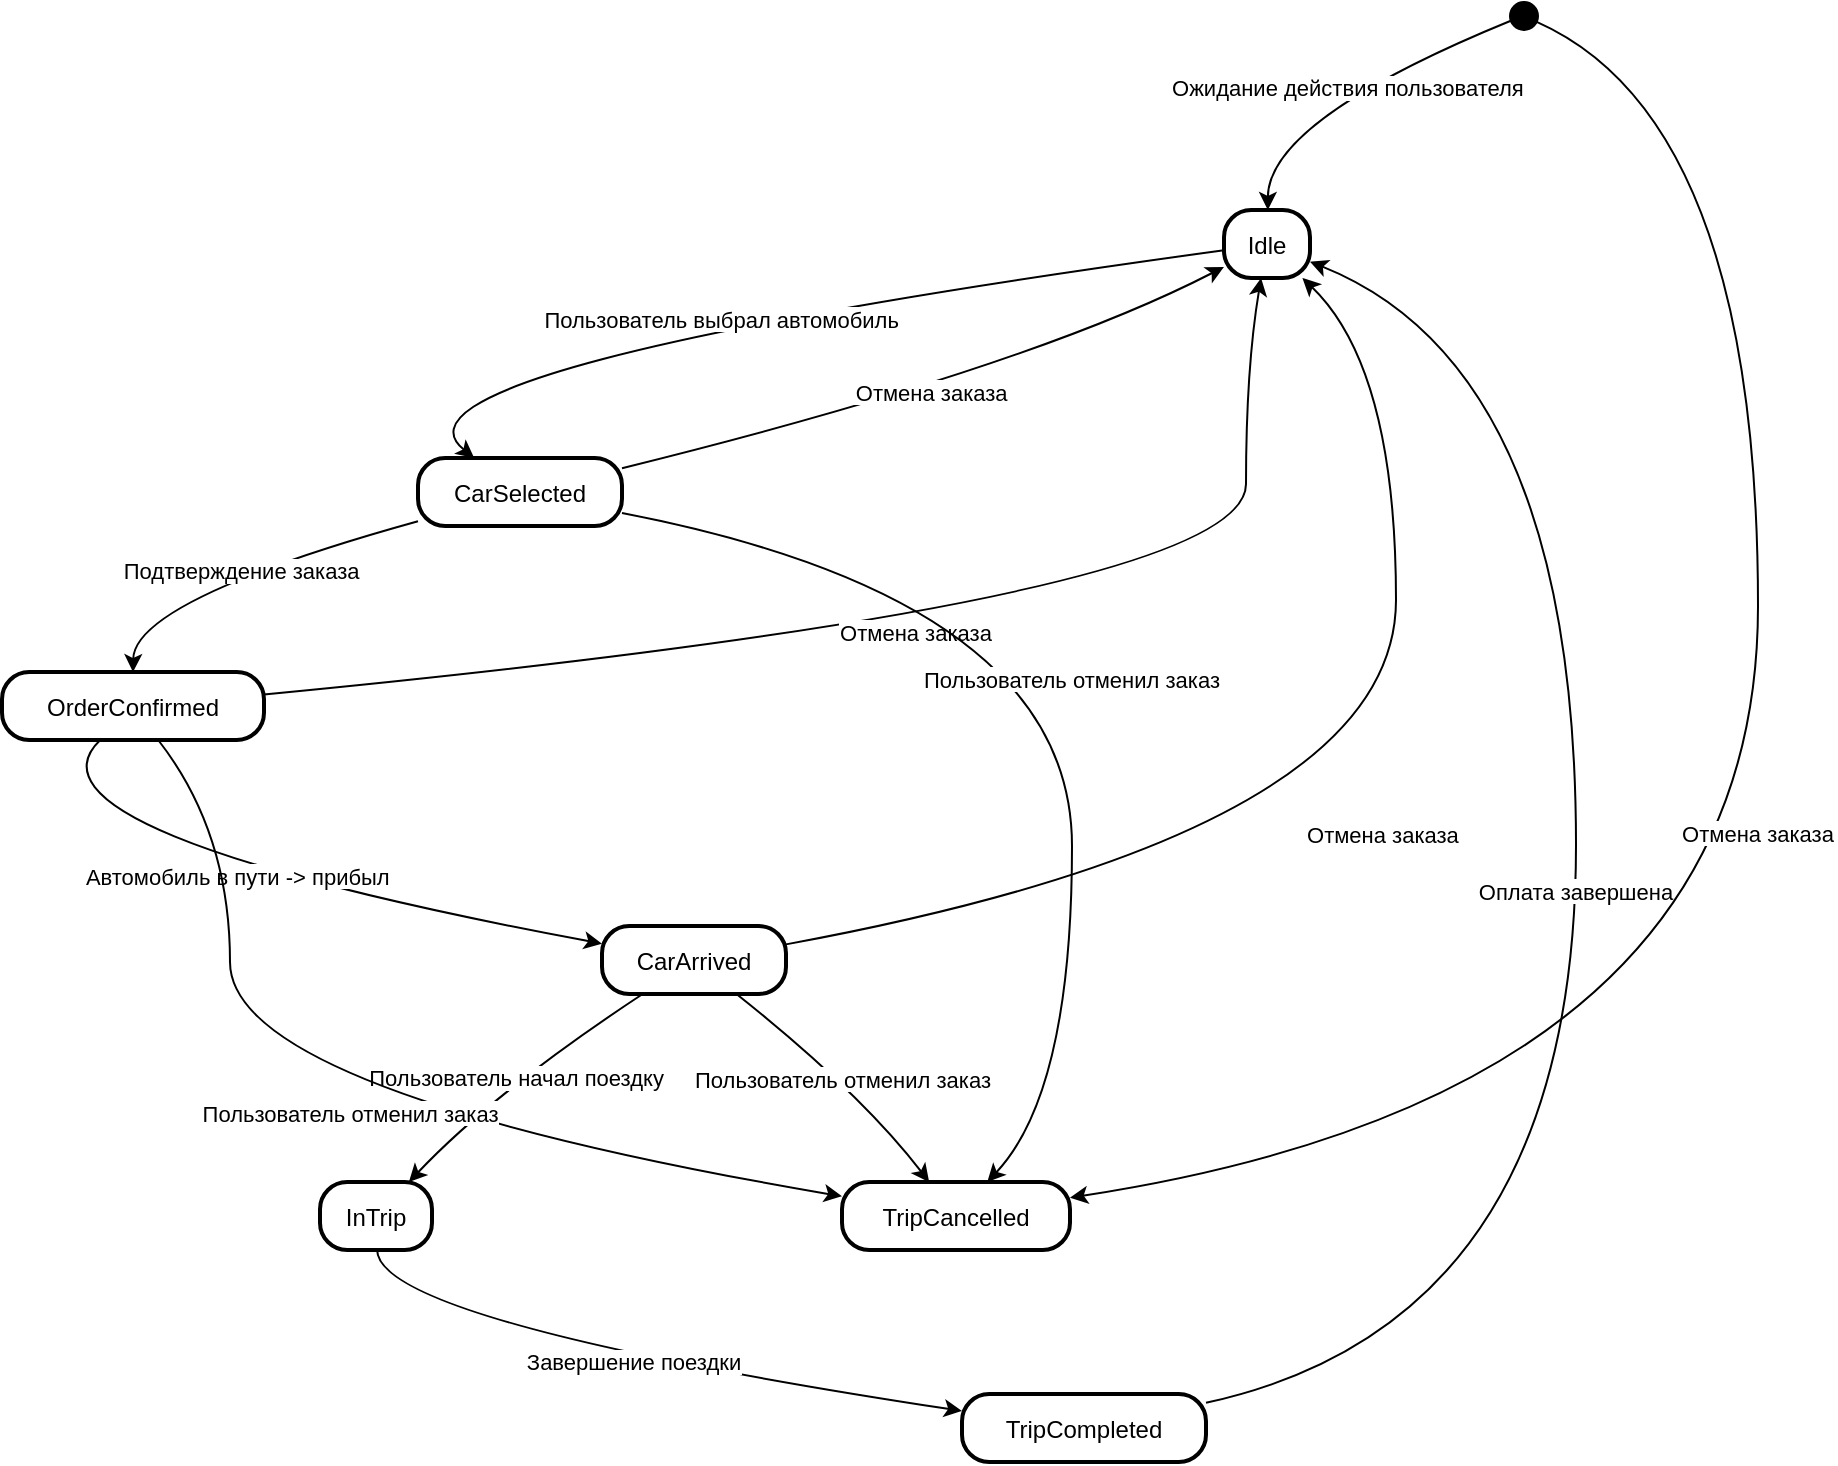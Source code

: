 <mxfile version="24.9.1" pages="3">
  <diagram name="Практика-1" id="122z7MREErQdRvdp1z4e">
    <mxGraphModel dx="1500" dy="757" grid="1" gridSize="10" guides="1" tooltips="1" connect="1" arrows="1" fold="1" page="1" pageScale="1" pageWidth="827" pageHeight="1169" math="0" shadow="0">
      <root>
        <mxCell id="0" />
        <mxCell id="1" parent="0" />
        <mxCell id="5tgRRDZadM1efnkEL21n-1" value="" style="ellipse;fillColor=strokeColor;" vertex="1" parent="1">
          <mxGeometry x="774" y="80" width="14" height="14" as="geometry" />
        </mxCell>
        <mxCell id="5tgRRDZadM1efnkEL21n-2" value="Idle" style="rounded=1;arcSize=40;strokeWidth=2" vertex="1" parent="1">
          <mxGeometry x="631" y="184" width="43" height="34" as="geometry" />
        </mxCell>
        <mxCell id="5tgRRDZadM1efnkEL21n-3" value="CarSelected" style="rounded=1;arcSize=40;strokeWidth=2" vertex="1" parent="1">
          <mxGeometry x="228" y="308" width="102" height="34" as="geometry" />
        </mxCell>
        <mxCell id="5tgRRDZadM1efnkEL21n-4" value="OrderConfirmed" style="rounded=1;arcSize=40;strokeWidth=2" vertex="1" parent="1">
          <mxGeometry x="20" y="415" width="131" height="34" as="geometry" />
        </mxCell>
        <mxCell id="5tgRRDZadM1efnkEL21n-5" value="CarArrived" style="rounded=1;arcSize=40;strokeWidth=2" vertex="1" parent="1">
          <mxGeometry x="320" y="542" width="92" height="34" as="geometry" />
        </mxCell>
        <mxCell id="5tgRRDZadM1efnkEL21n-6" value="InTrip" style="rounded=1;arcSize=40;strokeWidth=2" vertex="1" parent="1">
          <mxGeometry x="179" y="670" width="56" height="34" as="geometry" />
        </mxCell>
        <mxCell id="5tgRRDZadM1efnkEL21n-7" value="TripCompleted" style="rounded=1;arcSize=40;strokeWidth=2" vertex="1" parent="1">
          <mxGeometry x="500" y="776" width="122" height="34" as="geometry" />
        </mxCell>
        <mxCell id="5tgRRDZadM1efnkEL21n-8" value="TripCancelled" style="rounded=1;arcSize=40;strokeWidth=2" vertex="1" parent="1">
          <mxGeometry x="440" y="670" width="114" height="34" as="geometry" />
        </mxCell>
        <mxCell id="5tgRRDZadM1efnkEL21n-9" value="Ожидание действия пользователя" style="curved=1;startArrow=none;;exitX=-0.02;exitY=0.7;entryX=0.51;entryY=0;rounded=0;" edge="1" parent="1" source="5tgRRDZadM1efnkEL21n-1" target="5tgRRDZadM1efnkEL21n-2">
          <mxGeometry relative="1" as="geometry">
            <Array as="points">
              <mxPoint x="653" y="139" />
            </Array>
          </mxGeometry>
        </mxCell>
        <mxCell id="5tgRRDZadM1efnkEL21n-10" value="Пользователь выбрал автомобиль" style="curved=1;startArrow=none;;exitX=0.01;exitY=0.59;entryX=0.28;entryY=0.01;rounded=0;" edge="1" parent="1" source="5tgRRDZadM1efnkEL21n-2" target="5tgRRDZadM1efnkEL21n-3">
          <mxGeometry relative="1" as="geometry">
            <Array as="points">
              <mxPoint x="200" y="263" />
            </Array>
          </mxGeometry>
        </mxCell>
        <mxCell id="5tgRRDZadM1efnkEL21n-11" value="Отмена заказа" style="curved=1;startArrow=none;;exitX=1;exitY=0.15;entryX=0.01;entryY=0.83;rounded=0;" edge="1" parent="1" source="5tgRRDZadM1efnkEL21n-3" target="5tgRRDZadM1efnkEL21n-2">
          <mxGeometry relative="1" as="geometry">
            <Array as="points">
              <mxPoint x="533" y="263" />
            </Array>
          </mxGeometry>
        </mxCell>
        <mxCell id="5tgRRDZadM1efnkEL21n-12" value="Подтверждение заказа" style="curved=1;startArrow=none;;exitX=0;exitY=0.93;entryX=0.5;entryY=0.01;rounded=0;" edge="1" parent="1" source="5tgRRDZadM1efnkEL21n-3" target="5tgRRDZadM1efnkEL21n-4">
          <mxGeometry relative="1" as="geometry">
            <Array as="points">
              <mxPoint x="86" y="379" />
            </Array>
          </mxGeometry>
        </mxCell>
        <mxCell id="5tgRRDZadM1efnkEL21n-13" value="Отмена заказа" style="curved=1;startArrow=none;;exitX=1;exitY=0.33;entryX=0.43;entryY=1.01;rounded=0;" edge="1" parent="1" source="5tgRRDZadM1efnkEL21n-4" target="5tgRRDZadM1efnkEL21n-2">
          <mxGeometry relative="1" as="geometry">
            <Array as="points">
              <mxPoint x="642" y="379" />
              <mxPoint x="642" y="263" />
            </Array>
          </mxGeometry>
        </mxCell>
        <mxCell id="5tgRRDZadM1efnkEL21n-14" value="Автомобиль в пути -&gt; прибыл" style="curved=1;startArrow=none;;exitX=0.37;exitY=1.02;entryX=0;entryY=0.26;rounded=0;" edge="1" parent="1" source="5tgRRDZadM1efnkEL21n-4" target="5tgRRDZadM1efnkEL21n-5">
          <mxGeometry relative="1" as="geometry">
            <Array as="points">
              <mxPoint x="21" y="495" />
            </Array>
          </mxGeometry>
        </mxCell>
        <mxCell id="5tgRRDZadM1efnkEL21n-15" value="Отмена заказа" style="curved=1;startArrow=none;;exitX=1;exitY=0.27;entryX=0.92;entryY=1.01;rounded=0;" edge="1" parent="1" source="5tgRRDZadM1efnkEL21n-5" target="5tgRRDZadM1efnkEL21n-2">
          <mxGeometry relative="1" as="geometry">
            <Array as="points">
              <mxPoint x="717" y="495" />
              <mxPoint x="717" y="263" />
            </Array>
          </mxGeometry>
        </mxCell>
        <mxCell id="5tgRRDZadM1efnkEL21n-16" value="Пользователь начал поездку" style="curved=1;startArrow=none;;exitX=0.21;exitY=1.02;entryX=0.8;entryY=-0.01;rounded=0;" edge="1" parent="1" source="5tgRRDZadM1efnkEL21n-5" target="5tgRRDZadM1efnkEL21n-6">
          <mxGeometry relative="1" as="geometry">
            <Array as="points">
              <mxPoint x="266" y="625" />
            </Array>
          </mxGeometry>
        </mxCell>
        <mxCell id="5tgRRDZadM1efnkEL21n-17" value="Завершение поездки" style="curved=1;startArrow=none;;exitX=0.51;exitY=1;entryX=0;entryY=0.25;rounded=0;" edge="1" parent="1" source="5tgRRDZadM1efnkEL21n-6" target="5tgRRDZadM1efnkEL21n-7">
          <mxGeometry relative="1" as="geometry">
            <Array as="points">
              <mxPoint x="208" y="740" />
            </Array>
          </mxGeometry>
        </mxCell>
        <mxCell id="5tgRRDZadM1efnkEL21n-18" value="Оплата завершена" style="curved=1;startArrow=none;;exitX=1;exitY=0.13;entryX=1;entryY=0.76;rounded=0;" edge="1" parent="1" source="5tgRRDZadM1efnkEL21n-7" target="5tgRRDZadM1efnkEL21n-2">
          <mxGeometry relative="1" as="geometry">
            <Array as="points">
              <mxPoint x="807" y="740" />
              <mxPoint x="807" y="263" />
            </Array>
          </mxGeometry>
        </mxCell>
        <mxCell id="5tgRRDZadM1efnkEL21n-19" value="Отмена заказа" style="curved=1;startArrow=none;;exitX=0.98;exitY=0.72;entryX=1;entryY=0.23;rounded=0;" edge="1" parent="1" source="5tgRRDZadM1efnkEL21n-1" target="5tgRRDZadM1efnkEL21n-8">
          <mxGeometry relative="1" as="geometry">
            <Array as="points">
              <mxPoint x="898" y="139" />
              <mxPoint x="898" y="625" />
            </Array>
          </mxGeometry>
        </mxCell>
        <mxCell id="5tgRRDZadM1efnkEL21n-20" value="Пользователь отменил заказ" style="curved=1;startArrow=none;;exitX=1;exitY=0.81;entryX=0.64;entryY=-0.01;rounded=0;" edge="1" parent="1" source="5tgRRDZadM1efnkEL21n-3" target="5tgRRDZadM1efnkEL21n-8">
          <mxGeometry relative="1" as="geometry">
            <Array as="points">
              <mxPoint x="555" y="379" />
              <mxPoint x="555" y="625" />
            </Array>
          </mxGeometry>
        </mxCell>
        <mxCell id="5tgRRDZadM1efnkEL21n-21" value="Пользователь отменил заказ" style="curved=1;startArrow=none;;exitX=0.6;exitY=1.02;entryX=0;entryY=0.21;rounded=0;" edge="1" parent="1" source="5tgRRDZadM1efnkEL21n-4" target="5tgRRDZadM1efnkEL21n-8">
          <mxGeometry relative="1" as="geometry">
            <Array as="points">
              <mxPoint x="134" y="495" />
              <mxPoint x="134" y="625" />
            </Array>
          </mxGeometry>
        </mxCell>
        <mxCell id="5tgRRDZadM1efnkEL21n-22" value="Пользователь отменил заказ" style="curved=1;startArrow=none;;exitX=0.74;exitY=1.02;entryX=0.38;entryY=-0.01;rounded=0;" edge="1" parent="1" source="5tgRRDZadM1efnkEL21n-5" target="5tgRRDZadM1efnkEL21n-8">
          <mxGeometry relative="1" as="geometry">
            <Array as="points">
              <mxPoint x="449" y="625" />
            </Array>
          </mxGeometry>
        </mxCell>
      </root>
    </mxGraphModel>
  </diagram>
  <diagram id="IoLuZPN-O6hQnx18xJdv" name="Практика-2">
    <mxGraphModel dx="1615" dy="1984" grid="1" gridSize="10" guides="1" tooltips="1" connect="1" arrows="1" fold="1" page="1" pageScale="1" pageWidth="827" pageHeight="1169" math="0" shadow="0">
      <root>
        <mxCell id="0" />
        <mxCell id="1" parent="0" />
        <mxCell id="61dhC9XVpTyCcVj-cWyG-1" style="edgeStyle=orthogonalEdgeStyle;rounded=0;orthogonalLoop=1;jettySize=auto;html=1;exitX=1;exitY=0.333;exitDx=0;exitDy=0;exitPerimeter=0;entryX=0;entryY=0.5;entryDx=0;entryDy=0;curved=1;" edge="1" parent="1" source="61dhC9XVpTyCcVj-cWyG-3" target="61dhC9XVpTyCcVj-cWyG-23">
          <mxGeometry relative="1" as="geometry" />
        </mxCell>
        <mxCell id="61dhC9XVpTyCcVj-cWyG-2" style="edgeStyle=orthogonalEdgeStyle;rounded=0;orthogonalLoop=1;jettySize=auto;html=1;exitX=1;exitY=0.333;exitDx=0;exitDy=0;exitPerimeter=0;entryX=0;entryY=0.5;entryDx=0;entryDy=0;curved=1;" edge="1" parent="1" source="61dhC9XVpTyCcVj-cWyG-3" target="61dhC9XVpTyCcVj-cWyG-33">
          <mxGeometry relative="1" as="geometry" />
        </mxCell>
        <mxCell id="61dhC9XVpTyCcVj-cWyG-3" value="Admin" style="shape=umlActor;verticalLabelPosition=bottom;verticalAlign=top;html=1;outlineConnect=0;" vertex="1" parent="1">
          <mxGeometry x="90" y="610" width="30" height="60" as="geometry" />
        </mxCell>
        <mxCell id="61dhC9XVpTyCcVj-cWyG-4" style="edgeStyle=orthogonalEdgeStyle;rounded=0;orthogonalLoop=1;jettySize=auto;html=1;exitX=1;exitY=0.333;exitDx=0;exitDy=0;exitPerimeter=0;entryX=0;entryY=0.5;entryDx=0;entryDy=0;curved=1;" edge="1" parent="1" source="61dhC9XVpTyCcVj-cWyG-5" target="61dhC9XVpTyCcVj-cWyG-21">
          <mxGeometry relative="1" as="geometry" />
        </mxCell>
        <mxCell id="61dhC9XVpTyCcVj-cWyG-5" value="User" style="shape=umlActor;verticalLabelPosition=bottom;verticalAlign=top;html=1;outlineConnect=0;" vertex="1" parent="1">
          <mxGeometry x="160" y="120" width="30" height="60" as="geometry" />
        </mxCell>
        <mxCell id="61dhC9XVpTyCcVj-cWyG-6" style="edgeStyle=orthogonalEdgeStyle;rounded=0;orthogonalLoop=1;jettySize=auto;html=1;exitX=1;exitY=0.333;exitDx=0;exitDy=0;exitPerimeter=0;entryX=0;entryY=0.5;entryDx=0;entryDy=0;curved=1;" edge="1" parent="1" source="61dhC9XVpTyCcVj-cWyG-8" target="61dhC9XVpTyCcVj-cWyG-11">
          <mxGeometry relative="1" as="geometry" />
        </mxCell>
        <mxCell id="61dhC9XVpTyCcVj-cWyG-7" style="edgeStyle=orthogonalEdgeStyle;rounded=0;orthogonalLoop=1;jettySize=auto;html=1;exitX=1;exitY=0.333;exitDx=0;exitDy=0;exitPerimeter=0;entryX=0;entryY=0.5;entryDx=0;entryDy=0;curved=1;" edge="1" parent="1" source="61dhC9XVpTyCcVj-cWyG-8" target="61dhC9XVpTyCcVj-cWyG-12">
          <mxGeometry relative="1" as="geometry" />
        </mxCell>
        <mxCell id="61dhC9XVpTyCcVj-cWyG-8" value="Goste" style="shape=umlActor;verticalLabelPosition=bottom;verticalAlign=top;html=1;outlineConnect=0;" vertex="1" parent="1">
          <mxGeometry x="160" y="10" width="30" height="60" as="geometry" />
        </mxCell>
        <mxCell id="61dhC9XVpTyCcVj-cWyG-9" style="edgeStyle=orthogonalEdgeStyle;rounded=0;orthogonalLoop=1;jettySize=auto;html=1;exitX=0;exitY=0.5;exitDx=0;exitDy=0;entryX=1;entryY=0.5;entryDx=0;entryDy=0;curved=1;dashed=1;dashPattern=8 8;" edge="1" parent="1" source="61dhC9XVpTyCcVj-cWyG-11" target="61dhC9XVpTyCcVj-cWyG-21">
          <mxGeometry relative="1" as="geometry" />
        </mxCell>
        <mxCell id="61dhC9XVpTyCcVj-cWyG-10" value="include" style="edgeLabel;html=1;align=center;verticalAlign=middle;resizable=0;points=[];" vertex="1" connectable="0" parent="61dhC9XVpTyCcVj-cWyG-9">
          <mxGeometry x="-0.057" y="1" relative="1" as="geometry">
            <mxPoint as="offset" />
          </mxGeometry>
        </mxCell>
        <mxCell id="61dhC9XVpTyCcVj-cWyG-11" value="просмотр" style="ellipse;whiteSpace=wrap;html=1;" vertex="1" parent="1">
          <mxGeometry x="580" y="260" width="140" height="70" as="geometry" />
        </mxCell>
        <mxCell id="61dhC9XVpTyCcVj-cWyG-12" value="Регестриция" style="ellipse;whiteSpace=wrap;html=1;" vertex="1" parent="1">
          <mxGeometry x="370" y="-50" width="140" height="70" as="geometry" />
        </mxCell>
        <mxCell id="61dhC9XVpTyCcVj-cWyG-13" style="edgeStyle=orthogonalEdgeStyle;rounded=0;orthogonalLoop=1;jettySize=auto;html=1;exitX=0;exitY=0.5;exitDx=0;exitDy=0;entryX=1;entryY=0.5;entryDx=0;entryDy=0;curved=1;dashed=1;dashPattern=8 8;" edge="1" parent="1" source="61dhC9XVpTyCcVj-cWyG-17" target="61dhC9XVpTyCcVj-cWyG-21">
          <mxGeometry relative="1" as="geometry" />
        </mxCell>
        <mxCell id="61dhC9XVpTyCcVj-cWyG-14" value="include" style="edgeLabel;html=1;align=center;verticalAlign=middle;resizable=0;points=[];" vertex="1" connectable="0" parent="61dhC9XVpTyCcVj-cWyG-13">
          <mxGeometry x="0.14" y="4" relative="1" as="geometry">
            <mxPoint as="offset" />
          </mxGeometry>
        </mxCell>
        <mxCell id="61dhC9XVpTyCcVj-cWyG-15" style="edgeStyle=orthogonalEdgeStyle;rounded=0;orthogonalLoop=1;jettySize=auto;html=1;exitX=1;exitY=0.5;exitDx=0;exitDy=0;entryX=0;entryY=0.5;entryDx=0;entryDy=0;startArrow=classic;startFill=1;endArrow=none;endFill=0;dashed=1;dashPattern=8 8;curved=1;" edge="1" parent="1" source="61dhC9XVpTyCcVj-cWyG-17" target="61dhC9XVpTyCcVj-cWyG-22">
          <mxGeometry relative="1" as="geometry" />
        </mxCell>
        <mxCell id="61dhC9XVpTyCcVj-cWyG-16" value="extend" style="edgeLabel;html=1;align=center;verticalAlign=middle;resizable=0;points=[];" vertex="1" connectable="0" parent="61dhC9XVpTyCcVj-cWyG-15">
          <mxGeometry x="-0.099" relative="1" as="geometry">
            <mxPoint as="offset" />
          </mxGeometry>
        </mxCell>
        <mxCell id="61dhC9XVpTyCcVj-cWyG-17" value="Bronyrovanie&amp;nbsp;&lt;div&gt;meropryate&lt;/div&gt;" style="ellipse;whiteSpace=wrap;html=1;" vertex="1" parent="1">
          <mxGeometry x="580" y="390" width="140" height="70" as="geometry" />
        </mxCell>
        <mxCell id="61dhC9XVpTyCcVj-cWyG-18" style="edgeStyle=orthogonalEdgeStyle;rounded=0;orthogonalLoop=1;jettySize=auto;html=1;exitX=0;exitY=0.5;exitDx=0;exitDy=0;entryX=1;entryY=0.5;entryDx=0;entryDy=0;curved=1;dashed=1;dashPattern=8 8;" edge="1" parent="1" source="61dhC9XVpTyCcVj-cWyG-20" target="61dhC9XVpTyCcVj-cWyG-17">
          <mxGeometry relative="1" as="geometry" />
        </mxCell>
        <mxCell id="61dhC9XVpTyCcVj-cWyG-19" value="extend" style="edgeLabel;html=1;align=center;verticalAlign=middle;resizable=0;points=[];" vertex="1" connectable="0" parent="61dhC9XVpTyCcVj-cWyG-18">
          <mxGeometry x="-0.302" y="10" relative="1" as="geometry">
            <mxPoint as="offset" />
          </mxGeometry>
        </mxCell>
        <mxCell id="61dhC9XVpTyCcVj-cWyG-20" value="Otmena brony" style="ellipse;whiteSpace=wrap;html=1;" vertex="1" parent="1">
          <mxGeometry x="850" y="280" width="140" height="70" as="geometry" />
        </mxCell>
        <mxCell id="61dhC9XVpTyCcVj-cWyG-21" value="Zakaz meropryatia&amp;nbsp;" style="ellipse;whiteSpace=wrap;html=1;" vertex="1" parent="1">
          <mxGeometry x="330" y="330" width="140" height="70" as="geometry" />
        </mxCell>
        <mxCell id="61dhC9XVpTyCcVj-cWyG-22" value="Vznos" style="ellipse;whiteSpace=wrap;html=1;" vertex="1" parent="1">
          <mxGeometry x="827" y="500" width="140" height="70" as="geometry" />
        </mxCell>
        <mxCell id="61dhC9XVpTyCcVj-cWyG-23" value="Upravlate Bronyronirovanyev" style="ellipse;whiteSpace=wrap;html=1;" vertex="1" parent="1">
          <mxGeometry x="300" y="670" width="140" height="70" as="geometry" />
        </mxCell>
        <mxCell id="61dhC9XVpTyCcVj-cWyG-24" style="edgeStyle=orthogonalEdgeStyle;rounded=0;orthogonalLoop=1;jettySize=auto;html=1;exitX=0;exitY=0.5;exitDx=0;exitDy=0;entryX=1;entryY=0.5;entryDx=0;entryDy=0;curved=1;dashed=1;dashPattern=8 8;" edge="1" parent="1" source="61dhC9XVpTyCcVj-cWyG-26" target="61dhC9XVpTyCcVj-cWyG-23">
          <mxGeometry relative="1" as="geometry" />
        </mxCell>
        <mxCell id="61dhC9XVpTyCcVj-cWyG-25" value="include" style="edgeLabel;html=1;align=center;verticalAlign=middle;resizable=0;points=[];" vertex="1" connectable="0" parent="61dhC9XVpTyCcVj-cWyG-24">
          <mxGeometry x="-0.463" y="11" relative="1" as="geometry">
            <mxPoint as="offset" />
          </mxGeometry>
        </mxCell>
        <mxCell id="61dhC9XVpTyCcVj-cWyG-26" value="Udalyte" style="ellipse;whiteSpace=wrap;html=1;" vertex="1" parent="1">
          <mxGeometry x="650" y="585" width="140" height="70" as="geometry" />
        </mxCell>
        <mxCell id="61dhC9XVpTyCcVj-cWyG-27" style="edgeStyle=orthogonalEdgeStyle;rounded=0;orthogonalLoop=1;jettySize=auto;html=1;exitX=0;exitY=0.5;exitDx=0;exitDy=0;entryX=1;entryY=0.5;entryDx=0;entryDy=0;curved=1;dashed=1;dashPattern=8 8;" edge="1" parent="1" source="61dhC9XVpTyCcVj-cWyG-29" target="61dhC9XVpTyCcVj-cWyG-23">
          <mxGeometry relative="1" as="geometry">
            <mxPoint x="470" y="770" as="targetPoint" />
          </mxGeometry>
        </mxCell>
        <mxCell id="61dhC9XVpTyCcVj-cWyG-28" value="include" style="edgeLabel;html=1;align=center;verticalAlign=middle;resizable=0;points=[];" vertex="1" connectable="0" parent="61dhC9XVpTyCcVj-cWyG-27">
          <mxGeometry x="0.021" y="1" relative="1" as="geometry">
            <mxPoint as="offset" />
          </mxGeometry>
        </mxCell>
        <mxCell id="61dhC9XVpTyCcVj-cWyG-29" value="Dobavlate" style="ellipse;whiteSpace=wrap;html=1;" vertex="1" parent="1">
          <mxGeometry x="640" y="740" width="140" height="70" as="geometry" />
        </mxCell>
        <mxCell id="61dhC9XVpTyCcVj-cWyG-30" style="edgeStyle=orthogonalEdgeStyle;rounded=0;orthogonalLoop=1;jettySize=auto;html=1;exitX=0;exitY=0.5;exitDx=0;exitDy=0;entryX=1;entryY=0.5;entryDx=0;entryDy=0;curved=1;dashed=1;dashPattern=8 8;" edge="1" parent="1" source="61dhC9XVpTyCcVj-cWyG-32" target="61dhC9XVpTyCcVj-cWyG-23">
          <mxGeometry relative="1" as="geometry" />
        </mxCell>
        <mxCell id="61dhC9XVpTyCcVj-cWyG-31" value="include" style="edgeLabel;html=1;align=center;verticalAlign=middle;resizable=0;points=[];" vertex="1" connectable="0" parent="61dhC9XVpTyCcVj-cWyG-30">
          <mxGeometry x="-0.19" y="-6" relative="1" as="geometry">
            <mxPoint as="offset" />
          </mxGeometry>
        </mxCell>
        <mxCell id="61dhC9XVpTyCcVj-cWyG-32" value="Redaktyrovate" style="ellipse;whiteSpace=wrap;html=1;" vertex="1" parent="1">
          <mxGeometry x="610" y="865" width="140" height="70" as="geometry" />
        </mxCell>
        <mxCell id="61dhC9XVpTyCcVj-cWyG-33" value="Prosmotr vse bronyrovanya" style="ellipse;whiteSpace=wrap;html=1;" vertex="1" parent="1">
          <mxGeometry x="300" y="910" width="140" height="70" as="geometry" />
        </mxCell>
      </root>
    </mxGraphModel>
  </diagram>
  <diagram id="pqnJcKJa5c2M1fpm_9LS" name="Практика-3">
    <mxGraphModel dx="1500" dy="757" grid="1" gridSize="10" guides="1" tooltips="1" connect="1" arrows="1" fold="1" page="1" pageScale="1" pageWidth="827" pageHeight="1169" math="0" shadow="0">
      <root>
        <mxCell id="0" />
        <mxCell id="1" parent="0" />
        <mxCell id="1292Pr8XjY_sCcfxNo0R-1" value="" style="ellipse;fillColor=strokeColor;" vertex="1" parent="1">
          <mxGeometry x="92" y="30" width="14" height="14" as="geometry" />
        </mxCell>
        <mxCell id="1292Pr8XjY_sCcfxNo0R-2" value="SelectProducts" style="rounded=1;arcSize=40;strokeWidth=2" vertex="1" parent="1">
          <mxGeometry x="38" y="127" width="122" height="34" as="geometry" />
        </mxCell>
        <mxCell id="1292Pr8XjY_sCcfxNo0R-3" value="Checkout" style="rounded=1;arcSize=40;strokeWidth=2" vertex="1" parent="1">
          <mxGeometry x="57" y="234" width="83" height="34" as="geometry" />
        </mxCell>
        <mxCell id="1292Pr8XjY_sCcfxNo0R-4" value="Payment" style="rounded=1;arcSize=40;strokeWidth=2" vertex="1" parent="1">
          <mxGeometry x="60" y="340" width="78" height="34" as="geometry" />
        </mxCell>
        <mxCell id="1292Pr8XjY_sCcfxNo0R-5" value="PaymentStatus" style="rounded=1;arcSize=40;strokeWidth=2" vertex="1" parent="1">
          <mxGeometry x="38" y="447" width="122" height="34" as="geometry" />
        </mxCell>
        <mxCell id="1292Pr8XjY_sCcfxNo0R-6" value="|Да|" style="rounded=1;arcSize=40;strokeWidth=2" vertex="1" parent="1">
          <mxGeometry x="20" y="532" width="52" height="34" as="geometry" />
        </mxCell>
        <mxCell id="1292Pr8XjY_sCcfxNo0R-7" value="Подтверждение оплаты" style="rounded=1;arcSize=40;strokeWidth=2" vertex="1" parent="1">
          <mxGeometry x="359" y="102" width="191" height="34" as="geometry" />
        </mxCell>
        <mxCell id="1292Pr8XjY_sCcfxNo0R-8" value="|Нет|" style="rounded=1;arcSize=40;strokeWidth=2" vertex="1" parent="1">
          <mxGeometry x="122" y="532" width="59" height="34" as="geometry" />
        </mxCell>
        <mxCell id="1292Pr8XjY_sCcfxNo0R-9" value="Отмена заказа" style="rounded=1;arcSize=40;strokeWidth=2" vertex="1" parent="1">
          <mxGeometry x="240" y="316" width="123" height="34" as="geometry" />
        </mxCell>
        <mxCell id="1292Pr8XjY_sCcfxNo0R-10" value="OrderProcessing" style="rounded=1;arcSize=40;strokeWidth=2" vertex="1" parent="1">
          <mxGeometry x="389" y="209" width="131" height="34" as="geometry" />
        </mxCell>
        <mxCell id="1292Pr8XjY_sCcfxNo0R-11" value="Shipment" style="rounded=1;arcSize=40;strokeWidth=2" vertex="1" parent="1">
          <mxGeometry x="413" y="316" width="83" height="34" as="geometry" />
        </mxCell>
        <mxCell id="1292Pr8XjY_sCcfxNo0R-12" value="" style="ellipse;shape=endState;fillColor=strokeColor;" vertex="1" parent="1">
          <mxGeometry x="371" y="433" width="14" height="14" as="geometry" />
        </mxCell>
        <mxCell id="1292Pr8XjY_sCcfxNo0R-13" value="Выбор товаров" style="curved=1;startArrow=none;;exitX=0.49;exitY=1.01;entryX=0.5;entryY=-0.01;rounded=0;" edge="1" parent="1" source="1292Pr8XjY_sCcfxNo0R-1" target="1292Pr8XjY_sCcfxNo0R-2">
          <mxGeometry relative="1" as="geometry">
            <Array as="points" />
          </mxGeometry>
        </mxCell>
        <mxCell id="1292Pr8XjY_sCcfxNo0R-14" value="Оформление заказа" style="curved=1;startArrow=none;;exitX=0.5;exitY=1.01;entryX=0.5;entryY=-0.01;rounded=0;" edge="1" parent="1" source="1292Pr8XjY_sCcfxNo0R-2" target="1292Pr8XjY_sCcfxNo0R-3">
          <mxGeometry relative="1" as="geometry">
            <Array as="points" />
          </mxGeometry>
        </mxCell>
        <mxCell id="1292Pr8XjY_sCcfxNo0R-15" value="Оплата" style="curved=1;startArrow=none;;exitX=0.5;exitY=1;entryX=0.5;entryY=0.01;rounded=0;" edge="1" parent="1" source="1292Pr8XjY_sCcfxNo0R-3" target="1292Pr8XjY_sCcfxNo0R-4">
          <mxGeometry relative="1" as="geometry">
            <Array as="points" />
          </mxGeometry>
        </mxCell>
        <mxCell id="1292Pr8XjY_sCcfxNo0R-16" value="Оплата прошла?" style="curved=1;startArrow=none;;exitX=0.5;exitY=1.02;entryX=0.5;entryY=0.01;rounded=0;" edge="1" parent="1" source="1292Pr8XjY_sCcfxNo0R-4" target="1292Pr8XjY_sCcfxNo0R-5">
          <mxGeometry relative="1" as="geometry">
            <Array as="points" />
          </mxGeometry>
        </mxCell>
        <mxCell id="1292Pr8XjY_sCcfxNo0R-17" value="" style="curved=1;startArrow=none;;exitX=0.32;exitY=1.02;entryX=0.5;entryY=-0.01;rounded=0;" edge="1" parent="1" source="1292Pr8XjY_sCcfxNo0R-5" target="1292Pr8XjY_sCcfxNo0R-6">
          <mxGeometry relative="1" as="geometry">
            <Array as="points">
              <mxPoint x="46" y="507" />
            </Array>
          </mxGeometry>
        </mxCell>
        <mxCell id="1292Pr8XjY_sCcfxNo0R-18" value="" style="curved=1;startArrow=none;;exitX=0.68;exitY=1.02;entryX=0.5;entryY=-0.01;rounded=0;" edge="1" parent="1" source="1292Pr8XjY_sCcfxNo0R-5" target="1292Pr8XjY_sCcfxNo0R-8">
          <mxGeometry relative="1" as="geometry">
            <Array as="points">
              <mxPoint x="152" y="507" />
            </Array>
          </mxGeometry>
        </mxCell>
        <mxCell id="1292Pr8XjY_sCcfxNo0R-19" value="Обработка заказа" style="curved=1;startArrow=none;;exitX=0.5;exitY=1.01;entryX=0.5;entryY=-0.01;rounded=0;" edge="1" parent="1" source="1292Pr8XjY_sCcfxNo0R-7" target="1292Pr8XjY_sCcfxNo0R-10">
          <mxGeometry relative="1" as="geometry">
            <Array as="points" />
          </mxGeometry>
        </mxCell>
        <mxCell id="1292Pr8XjY_sCcfxNo0R-20" value="Отправка заказа" style="curved=1;startArrow=none;;exitX=0.5;exitY=1.01;entryX=0.5;entryY=-0.01;rounded=0;" edge="1" parent="1" source="1292Pr8XjY_sCcfxNo0R-10" target="1292Pr8XjY_sCcfxNo0R-11">
          <mxGeometry relative="1" as="geometry">
            <Array as="points" />
          </mxGeometry>
        </mxCell>
        <mxCell id="1292Pr8XjY_sCcfxNo0R-21" value="Конец" style="curved=1;startArrow=none;;exitX=0.5;exitY=1;entryX=0.02;entryY=0.12;rounded=0;" edge="1" parent="1" source="1292Pr8XjY_sCcfxNo0R-9" target="1292Pr8XjY_sCcfxNo0R-12">
          <mxGeometry relative="1" as="geometry">
            <Array as="points">
              <mxPoint x="302" y="386" />
            </Array>
          </mxGeometry>
        </mxCell>
        <mxCell id="1292Pr8XjY_sCcfxNo0R-22" value="Конец" style="curved=1;startArrow=none;;exitX=0.5;exitY=1;entryX=1.02;entryY=0.12;rounded=0;" edge="1" parent="1" source="1292Pr8XjY_sCcfxNo0R-11" target="1292Pr8XjY_sCcfxNo0R-12">
          <mxGeometry relative="1" as="geometry">
            <Array as="points">
              <mxPoint x="455" y="386" />
            </Array>
          </mxGeometry>
        </mxCell>
      </root>
    </mxGraphModel>
  </diagram>
</mxfile>
